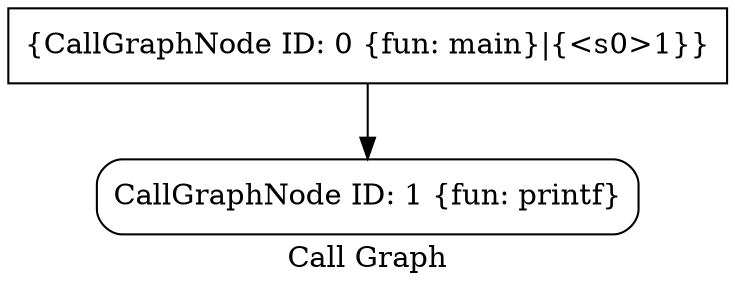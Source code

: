 digraph "Call Graph" {
	label="Call Graph";

	Node0x563472df71a0 [shape=record,shape=Mrecord,label="{CallGraphNode ID: 1 \{fun: printf\}}"];
	Node0x563472df7620 [shape=record,shape=box,label="{CallGraphNode ID: 0 \{fun: main\}|{<s0>1}}"];
	Node0x563472df7620:s0 -> Node0x563472df71a0[color=black];
}
